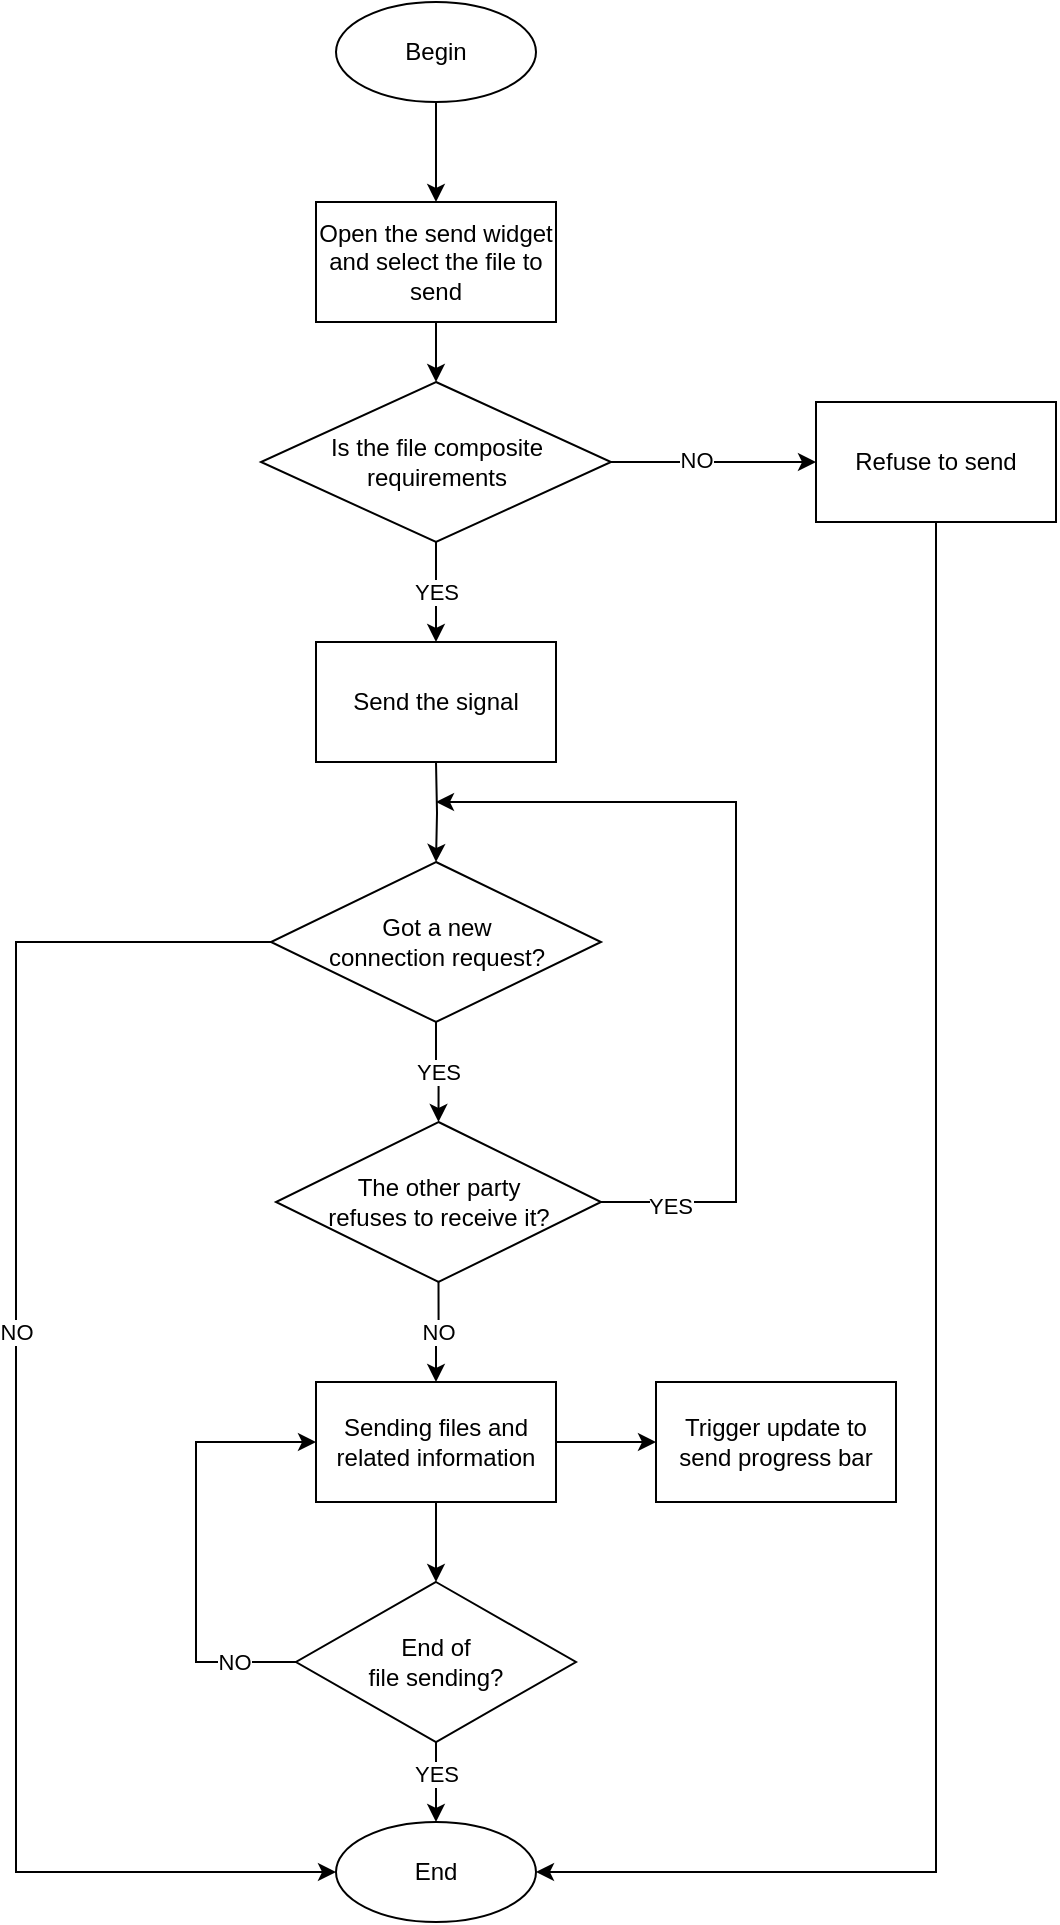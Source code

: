 <mxfile version="16.4.0" type="device"><diagram id="C5RBs43oDa-KdzZeNtuy" name="Page-1"><mxGraphModel dx="1106" dy="997" grid="1" gridSize="10" guides="1" tooltips="1" connect="1" arrows="1" fold="1" page="1" pageScale="1" pageWidth="827" pageHeight="1169" math="0" shadow="0"><root><mxCell id="WIyWlLk6GJQsqaUBKTNV-0"/><mxCell id="WIyWlLk6GJQsqaUBKTNV-1" parent="WIyWlLk6GJQsqaUBKTNV-0"/><mxCell id="UoPAh-i32yw7PAT7kIH6-1" style="edgeStyle=orthogonalEdgeStyle;rounded=0;orthogonalLoop=1;jettySize=auto;html=1;entryX=0.5;entryY=0;entryDx=0;entryDy=0;exitX=0.5;exitY=1;exitDx=0;exitDy=0;" parent="WIyWlLk6GJQsqaUBKTNV-1" source="N2k3a9FqNRMKxT73WIya-0" target="UoPAh-i32yw7PAT7kIH6-0" edge="1"><mxGeometry relative="1" as="geometry"><mxPoint x="390" y="80" as="sourcePoint"/></mxGeometry></mxCell><mxCell id="N2k3a9FqNRMKxT73WIya-4" value="" style="edgeStyle=orthogonalEdgeStyle;rounded=0;orthogonalLoop=1;jettySize=auto;html=1;" parent="WIyWlLk6GJQsqaUBKTNV-1" source="UoPAh-i32yw7PAT7kIH6-0" target="N2k3a9FqNRMKxT73WIya-1" edge="1"><mxGeometry relative="1" as="geometry"/></mxCell><mxCell id="UoPAh-i32yw7PAT7kIH6-0" value="Open the send widget and select the file to send" style="rounded=0;whiteSpace=wrap;html=1;" parent="WIyWlLk6GJQsqaUBKTNV-1" vertex="1"><mxGeometry x="330" y="130" width="120" height="60" as="geometry"/></mxCell><mxCell id="UoPAh-i32yw7PAT7kIH6-5" value="" style="edgeStyle=orthogonalEdgeStyle;rounded=0;orthogonalLoop=1;jettySize=auto;html=1;" parent="WIyWlLk6GJQsqaUBKTNV-1" target="UoPAh-i32yw7PAT7kIH6-4" edge="1"><mxGeometry relative="1" as="geometry"><mxPoint x="390.0" y="410" as="sourcePoint"/></mxGeometry></mxCell><mxCell id="UoPAh-i32yw7PAT7kIH6-2" value="Send the signal" style="rounded=0;whiteSpace=wrap;html=1;" parent="WIyWlLk6GJQsqaUBKTNV-1" vertex="1"><mxGeometry x="330" y="350" width="120" height="60" as="geometry"/></mxCell><mxCell id="N2k3a9FqNRMKxT73WIya-8" value="YES" style="edgeStyle=orthogonalEdgeStyle;rounded=0;orthogonalLoop=1;jettySize=auto;html=1;exitX=0.5;exitY=1;exitDx=0;exitDy=0;entryX=0.5;entryY=0;entryDx=0;entryDy=0;" parent="WIyWlLk6GJQsqaUBKTNV-1" source="UoPAh-i32yw7PAT7kIH6-4" target="UoPAh-i32yw7PAT7kIH6-6" edge="1"><mxGeometry relative="1" as="geometry"/></mxCell><mxCell id="N2k3a9FqNRMKxT73WIya-17" style="edgeStyle=orthogonalEdgeStyle;rounded=0;orthogonalLoop=1;jettySize=auto;html=1;exitX=0;exitY=0.5;exitDx=0;exitDy=0;entryX=0;entryY=0.5;entryDx=0;entryDy=0;" parent="WIyWlLk6GJQsqaUBKTNV-1" source="UoPAh-i32yw7PAT7kIH6-4" edge="1" target="ki69QxEnyvVr5ylM8khF-0"><mxGeometry relative="1" as="geometry"><mxPoint x="170" y="500" as="targetPoint"/><Array as="points"><mxPoint x="180" y="500"/><mxPoint x="180" y="965"/></Array></mxGeometry></mxCell><mxCell id="N2k3a9FqNRMKxT73WIya-18" value="NO" style="edgeLabel;html=1;align=center;verticalAlign=middle;resizable=0;points=[];" parent="N2k3a9FqNRMKxT73WIya-17" vertex="1" connectable="0"><mxGeometry x="-0.141" y="1" relative="1" as="geometry"><mxPoint x="-1" y="-1" as="offset"/></mxGeometry></mxCell><mxCell id="UoPAh-i32yw7PAT7kIH6-4" value="Got a new &lt;br&gt;connection request?" style="rhombus;whiteSpace=wrap;html=1;rounded=0;" parent="WIyWlLk6GJQsqaUBKTNV-1" vertex="1"><mxGeometry x="307.5" y="460" width="165" height="80" as="geometry"/></mxCell><mxCell id="N2k3a9FqNRMKxT73WIya-9" style="edgeStyle=orthogonalEdgeStyle;rounded=0;orthogonalLoop=1;jettySize=auto;html=1;exitX=1;exitY=0.5;exitDx=0;exitDy=0;" parent="WIyWlLk6GJQsqaUBKTNV-1" source="UoPAh-i32yw7PAT7kIH6-6" edge="1"><mxGeometry relative="1" as="geometry"><mxPoint x="390" y="430" as="targetPoint"/><Array as="points"><mxPoint x="540" y="630"/><mxPoint x="540" y="430"/></Array></mxGeometry></mxCell><mxCell id="N2k3a9FqNRMKxT73WIya-12" value="YES" style="edgeLabel;html=1;align=center;verticalAlign=middle;resizable=0;points=[];" parent="N2k3a9FqNRMKxT73WIya-9" vertex="1" connectable="0"><mxGeometry x="-0.836" y="-2" relative="1" as="geometry"><mxPoint as="offset"/></mxGeometry></mxCell><mxCell id="N2k3a9FqNRMKxT73WIya-11" value="NO" style="edgeStyle=orthogonalEdgeStyle;rounded=0;orthogonalLoop=1;jettySize=auto;html=1;exitX=0.5;exitY=1;exitDx=0;exitDy=0;entryX=0.5;entryY=0;entryDx=0;entryDy=0;" parent="WIyWlLk6GJQsqaUBKTNV-1" source="UoPAh-i32yw7PAT7kIH6-6" target="UoPAh-i32yw7PAT7kIH6-14" edge="1"><mxGeometry relative="1" as="geometry"/></mxCell><mxCell id="UoPAh-i32yw7PAT7kIH6-6" value="The other party &lt;br&gt;refuses to receive it?" style="rhombus;whiteSpace=wrap;html=1;rounded=0;" parent="WIyWlLk6GJQsqaUBKTNV-1" vertex="1"><mxGeometry x="310" y="590" width="162.5" height="80" as="geometry"/></mxCell><mxCell id="UoPAh-i32yw7PAT7kIH6-17" value="" style="edgeStyle=orthogonalEdgeStyle;rounded=0;orthogonalLoop=1;jettySize=auto;html=1;" parent="WIyWlLk6GJQsqaUBKTNV-1" source="UoPAh-i32yw7PAT7kIH6-14" target="UoPAh-i32yw7PAT7kIH6-16" edge="1"><mxGeometry relative="1" as="geometry"/></mxCell><mxCell id="N2k3a9FqNRMKxT73WIya-13" style="edgeStyle=orthogonalEdgeStyle;rounded=0;orthogonalLoop=1;jettySize=auto;html=1;exitX=0.5;exitY=1;exitDx=0;exitDy=0;entryX=0.5;entryY=0;entryDx=0;entryDy=0;" parent="WIyWlLk6GJQsqaUBKTNV-1" source="UoPAh-i32yw7PAT7kIH6-14" target="UoPAh-i32yw7PAT7kIH6-21" edge="1"><mxGeometry relative="1" as="geometry"/></mxCell><mxCell id="UoPAh-i32yw7PAT7kIH6-14" value="Sending files and related information" style="rounded=0;whiteSpace=wrap;html=1;" parent="WIyWlLk6GJQsqaUBKTNV-1" vertex="1"><mxGeometry x="330" y="720" width="120" height="60" as="geometry"/></mxCell><mxCell id="UoPAh-i32yw7PAT7kIH6-16" value="Trigger update to send progress bar" style="rounded=0;whiteSpace=wrap;html=1;" parent="WIyWlLk6GJQsqaUBKTNV-1" vertex="1"><mxGeometry x="500" y="720" width="120" height="60" as="geometry"/></mxCell><mxCell id="N2k3a9FqNRMKxT73WIya-14" value="NO" style="edgeStyle=orthogonalEdgeStyle;rounded=0;orthogonalLoop=1;jettySize=auto;html=1;exitX=0;exitY=0.5;exitDx=0;exitDy=0;entryX=0;entryY=0.5;entryDx=0;entryDy=0;" parent="WIyWlLk6GJQsqaUBKTNV-1" source="UoPAh-i32yw7PAT7kIH6-21" target="UoPAh-i32yw7PAT7kIH6-14" edge="1"><mxGeometry x="-0.714" relative="1" as="geometry"><Array as="points"><mxPoint x="270" y="860"/><mxPoint x="270" y="750"/></Array><mxPoint as="offset"/></mxGeometry></mxCell><mxCell id="ki69QxEnyvVr5ylM8khF-1" style="edgeStyle=orthogonalEdgeStyle;rounded=0;orthogonalLoop=1;jettySize=auto;html=1;exitX=0.5;exitY=1;exitDx=0;exitDy=0;entryX=0.5;entryY=0;entryDx=0;entryDy=0;" edge="1" parent="WIyWlLk6GJQsqaUBKTNV-1" source="UoPAh-i32yw7PAT7kIH6-21" target="ki69QxEnyvVr5ylM8khF-0"><mxGeometry relative="1" as="geometry"/></mxCell><mxCell id="ki69QxEnyvVr5ylM8khF-2" value="YES" style="edgeLabel;html=1;align=center;verticalAlign=middle;resizable=0;points=[];" vertex="1" connectable="0" parent="ki69QxEnyvVr5ylM8khF-1"><mxGeometry x="-0.2" relative="1" as="geometry"><mxPoint as="offset"/></mxGeometry></mxCell><mxCell id="UoPAh-i32yw7PAT7kIH6-21" value="End of &lt;br&gt;file sending?" style="rhombus;whiteSpace=wrap;html=1;rounded=0;" parent="WIyWlLk6GJQsqaUBKTNV-1" vertex="1"><mxGeometry x="320" y="820" width="140" height="80" as="geometry"/></mxCell><mxCell id="N2k3a9FqNRMKxT73WIya-0" value="Begin" style="ellipse;whiteSpace=wrap;html=1;" parent="WIyWlLk6GJQsqaUBKTNV-1" vertex="1"><mxGeometry x="340" y="30" width="100" height="50" as="geometry"/></mxCell><mxCell id="N2k3a9FqNRMKxT73WIya-5" value="YES" style="edgeStyle=orthogonalEdgeStyle;rounded=0;orthogonalLoop=1;jettySize=auto;html=1;" parent="WIyWlLk6GJQsqaUBKTNV-1" source="N2k3a9FqNRMKxT73WIya-1" target="UoPAh-i32yw7PAT7kIH6-2" edge="1"><mxGeometry relative="1" as="geometry"/></mxCell><mxCell id="N2k3a9FqNRMKxT73WIya-6" style="edgeStyle=orthogonalEdgeStyle;rounded=0;orthogonalLoop=1;jettySize=auto;html=1;exitX=1;exitY=0.5;exitDx=0;exitDy=0;entryX=0;entryY=0.5;entryDx=0;entryDy=0;" parent="WIyWlLk6GJQsqaUBKTNV-1" source="N2k3a9FqNRMKxT73WIya-1" target="N2k3a9FqNRMKxT73WIya-3" edge="1"><mxGeometry relative="1" as="geometry"/></mxCell><mxCell id="N2k3a9FqNRMKxT73WIya-7" value="NO" style="edgeLabel;html=1;align=center;verticalAlign=middle;resizable=0;points=[];" parent="N2k3a9FqNRMKxT73WIya-6" vertex="1" connectable="0"><mxGeometry x="-0.177" y="1" relative="1" as="geometry"><mxPoint as="offset"/></mxGeometry></mxCell><mxCell id="N2k3a9FqNRMKxT73WIya-1" value="Is the file composite requirements" style="rhombus;whiteSpace=wrap;html=1;rounded=0;" parent="WIyWlLk6GJQsqaUBKTNV-1" vertex="1"><mxGeometry x="302.5" y="220" width="175" height="80" as="geometry"/></mxCell><mxCell id="ki69QxEnyvVr5ylM8khF-3" style="edgeStyle=orthogonalEdgeStyle;rounded=0;orthogonalLoop=1;jettySize=auto;html=1;exitX=0.5;exitY=1;exitDx=0;exitDy=0;entryX=1;entryY=0.5;entryDx=0;entryDy=0;" edge="1" parent="WIyWlLk6GJQsqaUBKTNV-1" source="N2k3a9FqNRMKxT73WIya-3" target="ki69QxEnyvVr5ylM8khF-0"><mxGeometry relative="1" as="geometry"><Array as="points"><mxPoint x="640" y="965"/></Array></mxGeometry></mxCell><mxCell id="N2k3a9FqNRMKxT73WIya-3" value="Refuse to send" style="rounded=0;whiteSpace=wrap;html=1;" parent="WIyWlLk6GJQsqaUBKTNV-1" vertex="1"><mxGeometry x="580" y="230" width="120" height="60" as="geometry"/></mxCell><mxCell id="ki69QxEnyvVr5ylM8khF-0" value="End" style="ellipse;whiteSpace=wrap;html=1;" vertex="1" parent="WIyWlLk6GJQsqaUBKTNV-1"><mxGeometry x="340" y="940" width="100" height="50" as="geometry"/></mxCell></root></mxGraphModel></diagram></mxfile>